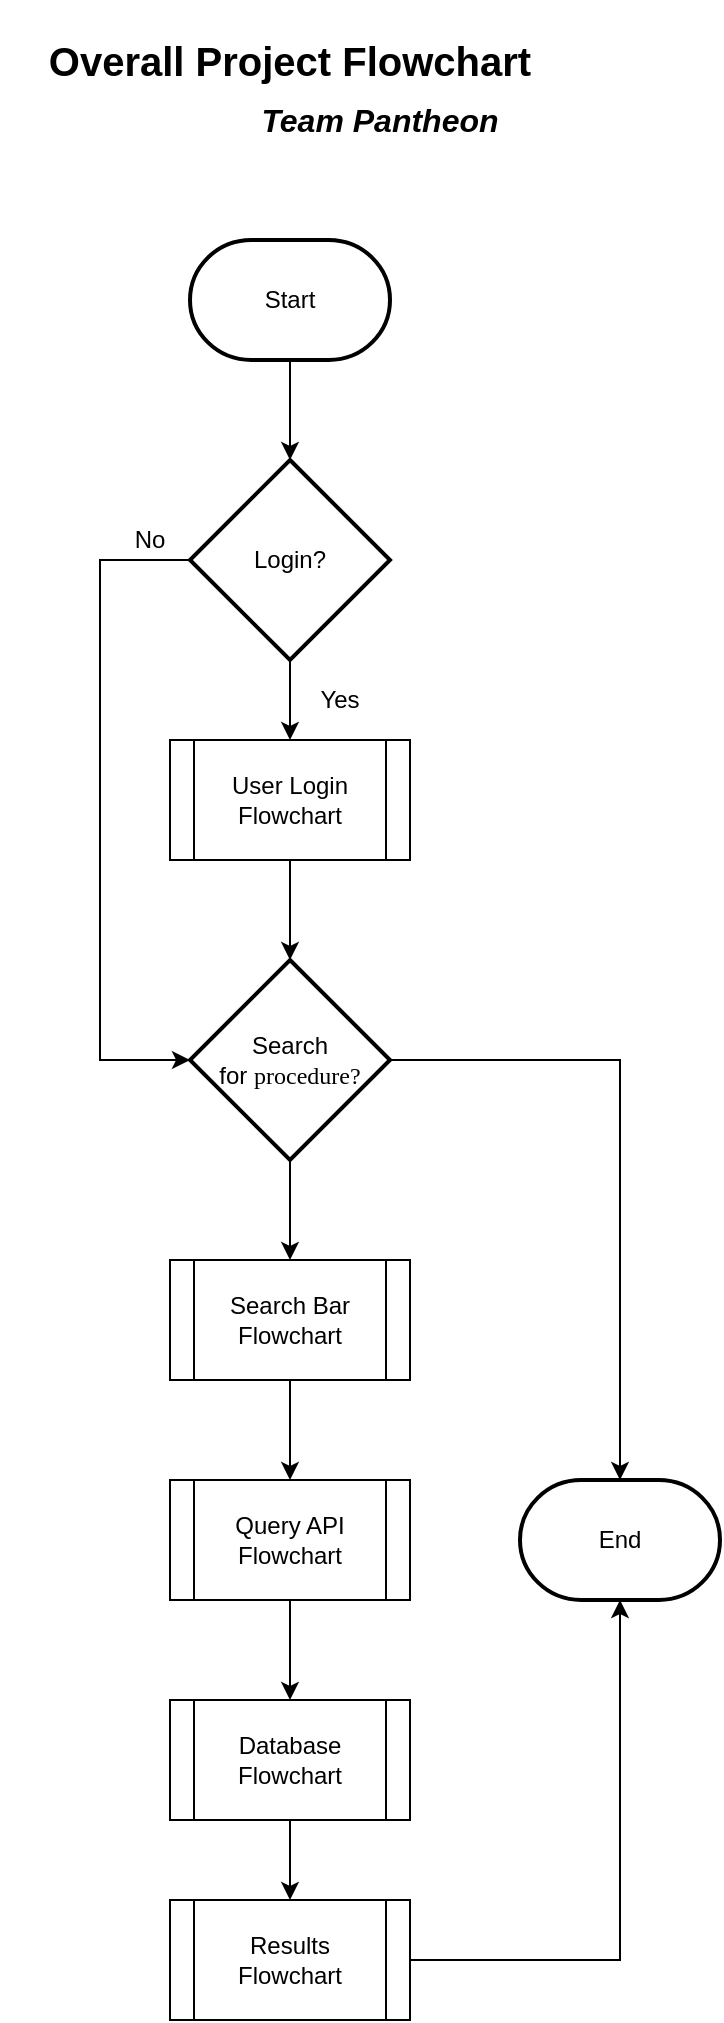 <mxfile version="12.4.2" type="device" pages="1"><diagram id="x2A4106ou4sKZAthGTA0" name="Page-1"><mxGraphModel dx="1408" dy="808" grid="1" gridSize="10" guides="1" tooltips="1" connect="1" arrows="1" fold="1" page="1" pageScale="1" pageWidth="850" pageHeight="1100" math="0" shadow="0"><root><mxCell id="0"/><mxCell id="1" parent="0"/><mxCell id="L9ENLk5znGnDgw9-8AZc-3" style="edgeStyle=orthogonalEdgeStyle;rounded=0;orthogonalLoop=1;jettySize=auto;html=1;entryX=0.5;entryY=0;entryDx=0;entryDy=0;entryPerimeter=0;" edge="1" parent="1" source="L9ENLk5znGnDgw9-8AZc-1" target="L9ENLk5znGnDgw9-8AZc-2"><mxGeometry relative="1" as="geometry"/></mxCell><mxCell id="L9ENLk5znGnDgw9-8AZc-1" value="Start" style="strokeWidth=2;html=1;shape=mxgraph.flowchart.terminator;whiteSpace=wrap;" vertex="1" parent="1"><mxGeometry x="365" y="150" width="100" height="60" as="geometry"/></mxCell><mxCell id="L9ENLk5znGnDgw9-8AZc-8" style="edgeStyle=orthogonalEdgeStyle;rounded=0;orthogonalLoop=1;jettySize=auto;html=1;entryX=0.5;entryY=0;entryDx=0;entryDy=0;" edge="1" parent="1" source="L9ENLk5znGnDgw9-8AZc-2" target="L9ENLk5znGnDgw9-8AZc-7"><mxGeometry relative="1" as="geometry"/></mxCell><mxCell id="L9ENLk5znGnDgw9-8AZc-12" style="edgeStyle=orthogonalEdgeStyle;rounded=0;orthogonalLoop=1;jettySize=auto;html=1;entryX=0;entryY=0.5;entryDx=0;entryDy=0;entryPerimeter=0;" edge="1" parent="1" source="L9ENLk5znGnDgw9-8AZc-2" target="L9ENLk5znGnDgw9-8AZc-9"><mxGeometry relative="1" as="geometry"><mxPoint x="300" y="600" as="targetPoint"/><Array as="points"><mxPoint x="320" y="310"/><mxPoint x="320" y="560"/></Array></mxGeometry></mxCell><mxCell id="L9ENLk5znGnDgw9-8AZc-2" value="Login?" style="strokeWidth=2;html=1;shape=mxgraph.flowchart.decision;whiteSpace=wrap;" vertex="1" parent="1"><mxGeometry x="365" y="260" width="100" height="100" as="geometry"/></mxCell><mxCell id="L9ENLk5znGnDgw9-8AZc-11" style="edgeStyle=orthogonalEdgeStyle;rounded=0;orthogonalLoop=1;jettySize=auto;html=1;entryX=0.5;entryY=0;entryDx=0;entryDy=0;entryPerimeter=0;" edge="1" parent="1" source="L9ENLk5znGnDgw9-8AZc-7" target="L9ENLk5znGnDgw9-8AZc-9"><mxGeometry relative="1" as="geometry"><mxPoint x="425" y="390" as="sourcePoint"/><Array as="points"><mxPoint x="415" y="470"/><mxPoint x="415" y="470"/></Array></mxGeometry></mxCell><mxCell id="L9ENLk5znGnDgw9-8AZc-17" style="edgeStyle=orthogonalEdgeStyle;rounded=0;orthogonalLoop=1;jettySize=auto;html=1;entryX=0.5;entryY=0;entryDx=0;entryDy=0;" edge="1" parent="1" source="L9ENLk5znGnDgw9-8AZc-9" target="L9ENLk5znGnDgw9-8AZc-16"><mxGeometry relative="1" as="geometry"/></mxCell><mxCell id="L9ENLk5znGnDgw9-8AZc-24" style="edgeStyle=orthogonalEdgeStyle;rounded=0;orthogonalLoop=1;jettySize=auto;html=1;" edge="1" parent="1" source="L9ENLk5znGnDgw9-8AZc-9" target="L9ENLk5znGnDgw9-8AZc-23"><mxGeometry relative="1" as="geometry"/></mxCell><mxCell id="L9ENLk5znGnDgw9-8AZc-9" value="&lt;font style=&quot;font-size: 12px&quot;&gt;Search for&amp;nbsp;&lt;span style=&quot;line-height: 107% ; font-family: &amp;#34;calisto mt&amp;#34; , serif&quot;&gt;procedure?&lt;/span&gt;&lt;/font&gt;" style="strokeWidth=2;html=1;shape=mxgraph.flowchart.decision;whiteSpace=wrap;" vertex="1" parent="1"><mxGeometry x="365" y="510" width="100" height="100" as="geometry"/></mxCell><mxCell id="L9ENLk5znGnDgw9-8AZc-7" value="User Login Flowchart" style="shape=process;whiteSpace=wrap;html=1;backgroundOutline=1;" vertex="1" parent="1"><mxGeometry x="355" y="400" width="120" height="60" as="geometry"/></mxCell><mxCell id="L9ENLk5znGnDgw9-8AZc-14" value="No" style="text;html=1;strokeColor=none;fillColor=none;align=center;verticalAlign=middle;whiteSpace=wrap;rounded=0;" vertex="1" parent="1"><mxGeometry x="325" y="290" width="40" height="20" as="geometry"/></mxCell><mxCell id="L9ENLk5znGnDgw9-8AZc-15" value="Yes" style="text;html=1;strokeColor=none;fillColor=none;align=center;verticalAlign=middle;whiteSpace=wrap;rounded=0;" vertex="1" parent="1"><mxGeometry x="420" y="370" width="40" height="20" as="geometry"/></mxCell><mxCell id="L9ENLk5znGnDgw9-8AZc-19" style="edgeStyle=orthogonalEdgeStyle;rounded=0;orthogonalLoop=1;jettySize=auto;html=1;entryX=0.5;entryY=0;entryDx=0;entryDy=0;" edge="1" parent="1" source="L9ENLk5znGnDgw9-8AZc-16" target="L9ENLk5znGnDgw9-8AZc-18"><mxGeometry relative="1" as="geometry"/></mxCell><mxCell id="L9ENLk5znGnDgw9-8AZc-16" value="Search Bar Flowchart" style="shape=process;whiteSpace=wrap;html=1;backgroundOutline=1;" vertex="1" parent="1"><mxGeometry x="355" y="660" width="120" height="60" as="geometry"/></mxCell><mxCell id="L9ENLk5znGnDgw9-8AZc-21" style="edgeStyle=orthogonalEdgeStyle;rounded=0;orthogonalLoop=1;jettySize=auto;html=1;entryX=0.5;entryY=0;entryDx=0;entryDy=0;" edge="1" parent="1" source="L9ENLk5znGnDgw9-8AZc-18" target="L9ENLk5znGnDgw9-8AZc-20"><mxGeometry relative="1" as="geometry"/></mxCell><mxCell id="L9ENLk5znGnDgw9-8AZc-18" value="Query API Flowchart" style="shape=process;whiteSpace=wrap;html=1;backgroundOutline=1;" vertex="1" parent="1"><mxGeometry x="355" y="770" width="120" height="60" as="geometry"/></mxCell><mxCell id="L9ENLk5znGnDgw9-8AZc-25" style="edgeStyle=orthogonalEdgeStyle;rounded=0;orthogonalLoop=1;jettySize=auto;html=1;entryX=0.5;entryY=0;entryDx=0;entryDy=0;" edge="1" parent="1" source="L9ENLk5znGnDgw9-8AZc-20" target="L9ENLk5znGnDgw9-8AZc-22"><mxGeometry relative="1" as="geometry"/></mxCell><mxCell id="L9ENLk5znGnDgw9-8AZc-20" value="Database Flowchart" style="shape=process;whiteSpace=wrap;html=1;backgroundOutline=1;" vertex="1" parent="1"><mxGeometry x="355" y="880" width="120" height="60" as="geometry"/></mxCell><mxCell id="L9ENLk5znGnDgw9-8AZc-26" style="edgeStyle=orthogonalEdgeStyle;rounded=0;orthogonalLoop=1;jettySize=auto;html=1;entryX=0.5;entryY=1;entryDx=0;entryDy=0;entryPerimeter=0;" edge="1" parent="1" source="L9ENLk5znGnDgw9-8AZc-22" target="L9ENLk5znGnDgw9-8AZc-23"><mxGeometry relative="1" as="geometry"/></mxCell><mxCell id="L9ENLk5znGnDgw9-8AZc-22" value="Results Flowchart" style="shape=process;whiteSpace=wrap;html=1;backgroundOutline=1;" vertex="1" parent="1"><mxGeometry x="355" y="980" width="120" height="60" as="geometry"/></mxCell><mxCell id="L9ENLk5znGnDgw9-8AZc-23" value="End" style="strokeWidth=2;html=1;shape=mxgraph.flowchart.terminator;whiteSpace=wrap;" vertex="1" parent="1"><mxGeometry x="530" y="770" width="100" height="60" as="geometry"/></mxCell><mxCell id="L9ENLk5znGnDgw9-8AZc-27" value="&lt;b&gt;&lt;font style=&quot;font-size: 20px&quot;&gt;Overall Project Flowchart&lt;/font&gt;&lt;/b&gt;" style="text;html=1;strokeColor=none;fillColor=none;align=center;verticalAlign=middle;whiteSpace=wrap;rounded=0;" vertex="1" parent="1"><mxGeometry x="270" y="30" width="290" height="60" as="geometry"/></mxCell><mxCell id="L9ENLk5znGnDgw9-8AZc-28" value="&lt;i&gt;&lt;b&gt;&lt;font style=&quot;font-size: 16px&quot;&gt;Team Pantheon&lt;/font&gt;&lt;/b&gt;&lt;/i&gt;" style="text;html=1;strokeColor=none;fillColor=none;align=center;verticalAlign=middle;whiteSpace=wrap;rounded=0;" vertex="1" parent="1"><mxGeometry x="390" y="70" width="140" height="40" as="geometry"/></mxCell></root></mxGraphModel></diagram></mxfile>